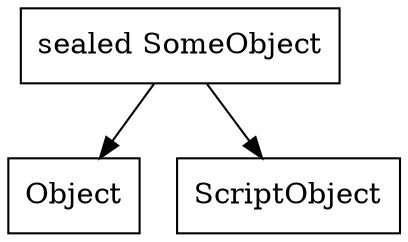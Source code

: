 digraph G {
	node [shape=rect];
	SomeObject [label="sealed SomeObject"];
	SomeObject -> Object;
	SomeObject -> ScriptObject;
}
